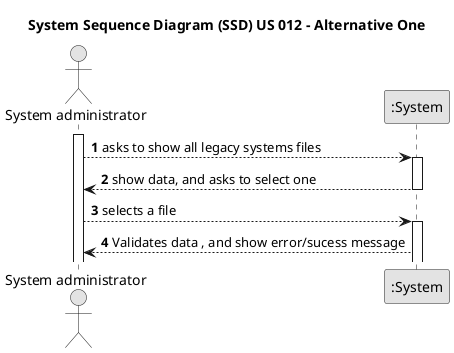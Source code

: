 @startuml
skinparam monochrome true
skinparam packageStyle rectangle
skinparam shadowing false

title System Sequence Diagram (SSD) US 012 - Alternative One

autonumber

actor "System administrator" as Sa
participant ":System" as System

activate Sa

            Sa --> System : asks to show all legacy systems files
        activate System

            System --> Sa : show data, and asks to select one
            deactivate System

            Sa ---> System : selects a file
            activate System

            System --> Sa : Validates data , and show error/sucess message


@enduml